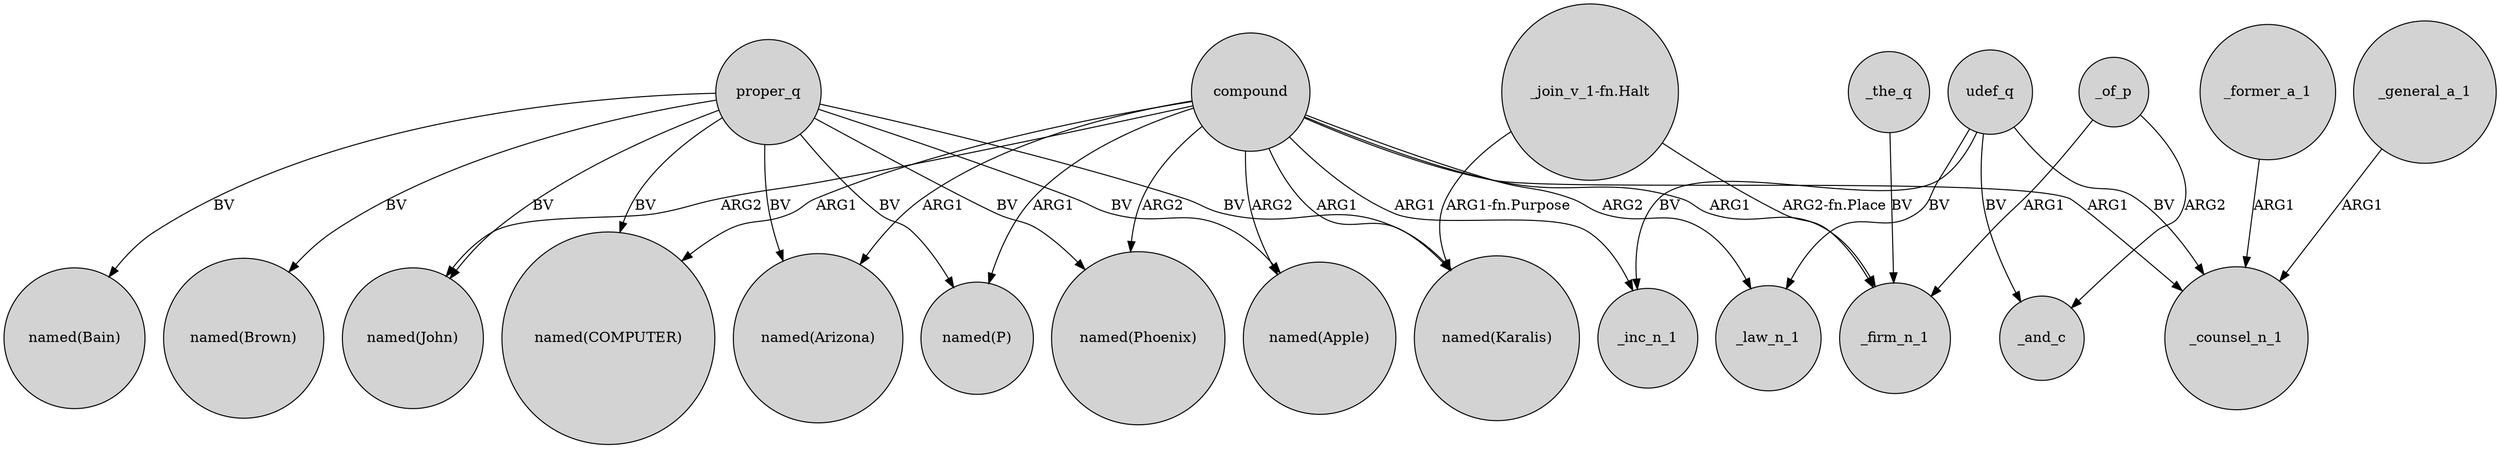 digraph {
	node [shape=circle style=filled]
	compound -> "named(COMPUTER)" [label=ARG1]
	proper_q -> "named(Apple)" [label=BV]
	compound -> _law_n_1 [label=ARG2]
	_of_p -> _and_c [label=ARG2]
	proper_q -> "named(Arizona)" [label=BV]
	proper_q -> "named(P)" [label=BV]
	"_join_v_1-fn.Halt" -> "named(Karalis)" [label="ARG1-fn.Purpose"]
	proper_q -> "named(Phoenix)" [label=BV]
	compound -> _counsel_n_1 [label=ARG1]
	compound -> "named(P)" [label=ARG1]
	proper_q -> "named(Karalis)" [label=BV]
	_general_a_1 -> _counsel_n_1 [label=ARG1]
	compound -> "named(Karalis)" [label=ARG1]
	compound -> "named(Phoenix)" [label=ARG2]
	udef_q -> _and_c [label=BV]
	compound -> "named(Apple)" [label=ARG2]
	compound -> "named(Arizona)" [label=ARG1]
	compound -> _inc_n_1 [label=ARG1]
	udef_q -> _inc_n_1 [label=BV]
	udef_q -> _counsel_n_1 [label=BV]
	_former_a_1 -> _counsel_n_1 [label=ARG1]
	compound -> "named(John)" [label=ARG2]
	_the_q -> _firm_n_1 [label=BV]
	proper_q -> "named(Bain)" [label=BV]
	proper_q -> "named(COMPUTER)" [label=BV]
	"_join_v_1-fn.Halt" -> _firm_n_1 [label="ARG2-fn.Place"]
	compound -> _firm_n_1 [label=ARG1]
	_of_p -> _firm_n_1 [label=ARG1]
	udef_q -> _law_n_1 [label=BV]
	proper_q -> "named(Brown)" [label=BV]
	proper_q -> "named(John)" [label=BV]
}
